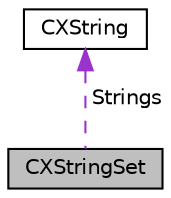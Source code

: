 digraph "CXStringSet"
{
  edge [fontname="Helvetica",fontsize="10",labelfontname="Helvetica",labelfontsize="10"];
  node [fontname="Helvetica",fontsize="10",shape=record];
  Node1 [label="CXStringSet",height=0.2,width=0.4,color="black", fillcolor="grey75", style="filled", fontcolor="black"];
  Node2 -> Node1 [dir="back",color="darkorchid3",fontsize="10",style="dashed",label=" Strings" ,fontname="Helvetica"];
  Node2 [label="CXString",height=0.2,width=0.4,color="black", fillcolor="white", style="filled",URL="$structCXString.html",tooltip="A character string. "];
}
